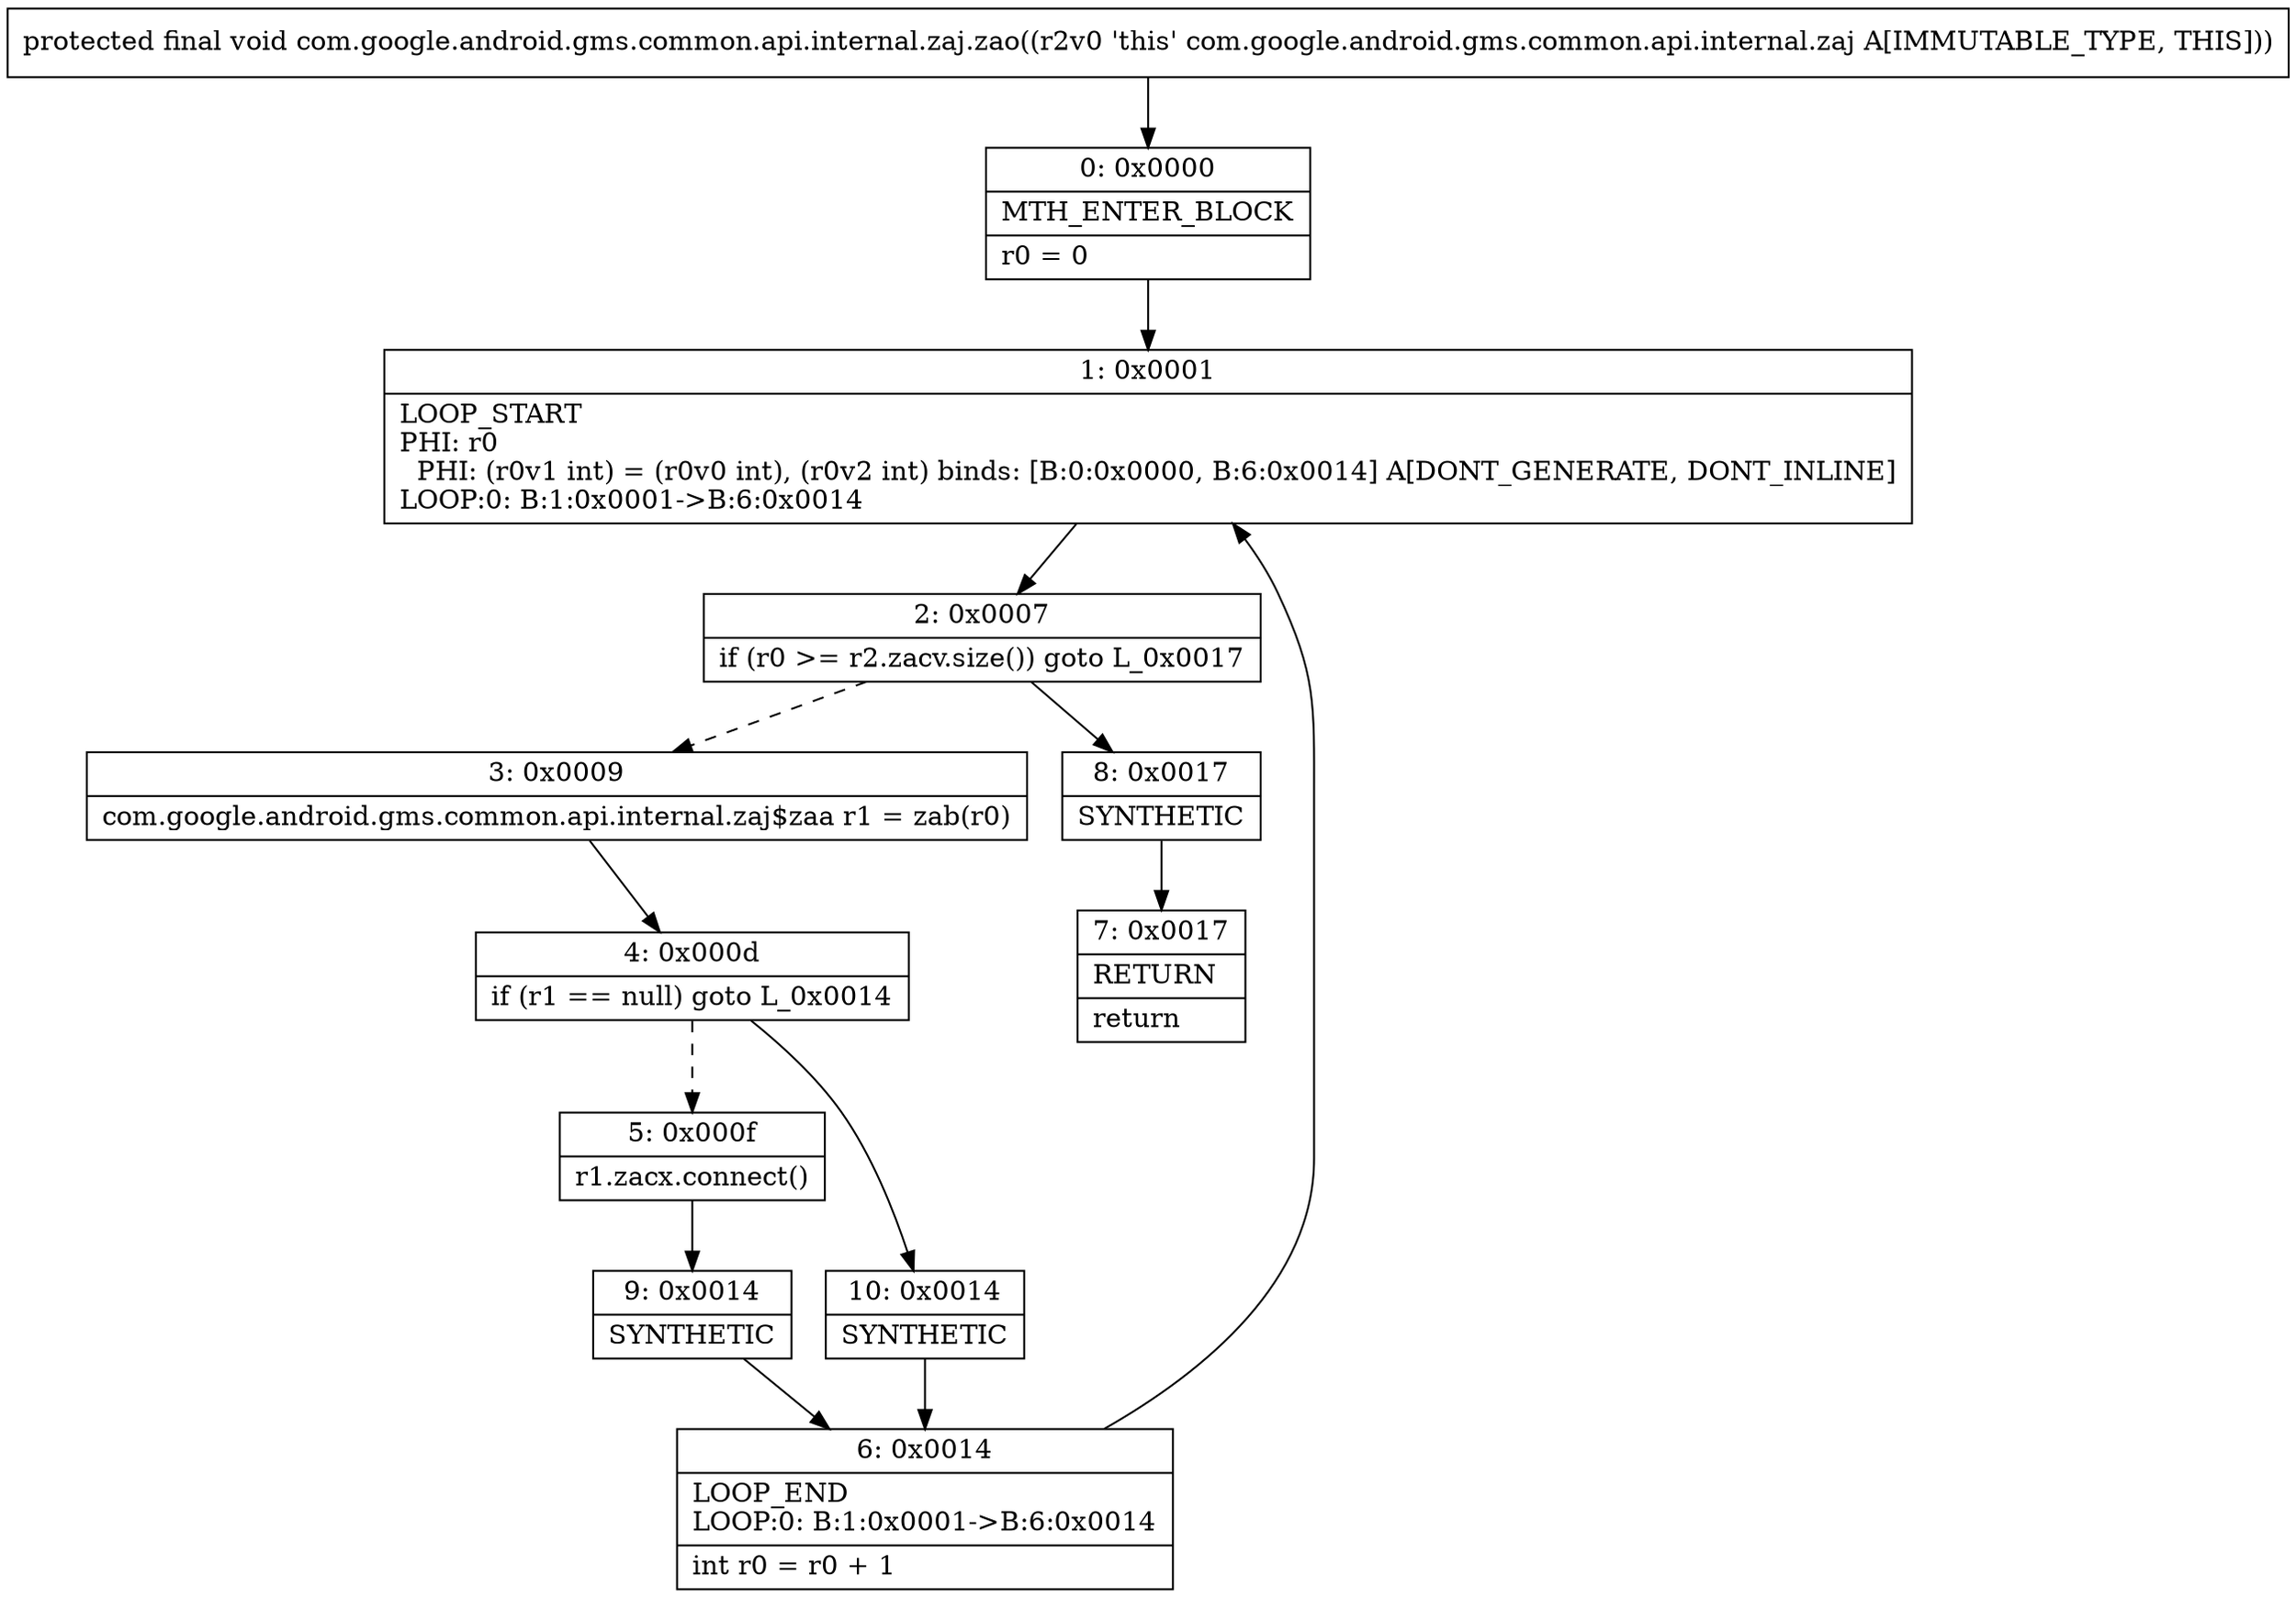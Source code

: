 digraph "CFG forcom.google.android.gms.common.api.internal.zaj.zao()V" {
Node_0 [shape=record,label="{0\:\ 0x0000|MTH_ENTER_BLOCK\l|r0 = 0\l}"];
Node_1 [shape=record,label="{1\:\ 0x0001|LOOP_START\lPHI: r0 \l  PHI: (r0v1 int) = (r0v0 int), (r0v2 int) binds: [B:0:0x0000, B:6:0x0014] A[DONT_GENERATE, DONT_INLINE]\lLOOP:0: B:1:0x0001\-\>B:6:0x0014\l}"];
Node_2 [shape=record,label="{2\:\ 0x0007|if (r0 \>= r2.zacv.size()) goto L_0x0017\l}"];
Node_3 [shape=record,label="{3\:\ 0x0009|com.google.android.gms.common.api.internal.zaj$zaa r1 = zab(r0)\l}"];
Node_4 [shape=record,label="{4\:\ 0x000d|if (r1 == null) goto L_0x0014\l}"];
Node_5 [shape=record,label="{5\:\ 0x000f|r1.zacx.connect()\l}"];
Node_6 [shape=record,label="{6\:\ 0x0014|LOOP_END\lLOOP:0: B:1:0x0001\-\>B:6:0x0014\l|int r0 = r0 + 1\l}"];
Node_7 [shape=record,label="{7\:\ 0x0017|RETURN\l|return\l}"];
Node_8 [shape=record,label="{8\:\ 0x0017|SYNTHETIC\l}"];
Node_9 [shape=record,label="{9\:\ 0x0014|SYNTHETIC\l}"];
Node_10 [shape=record,label="{10\:\ 0x0014|SYNTHETIC\l}"];
MethodNode[shape=record,label="{protected final void com.google.android.gms.common.api.internal.zaj.zao((r2v0 'this' com.google.android.gms.common.api.internal.zaj A[IMMUTABLE_TYPE, THIS])) }"];
MethodNode -> Node_0;
Node_0 -> Node_1;
Node_1 -> Node_2;
Node_2 -> Node_3[style=dashed];
Node_2 -> Node_8;
Node_3 -> Node_4;
Node_4 -> Node_5[style=dashed];
Node_4 -> Node_10;
Node_5 -> Node_9;
Node_6 -> Node_1;
Node_8 -> Node_7;
Node_9 -> Node_6;
Node_10 -> Node_6;
}

